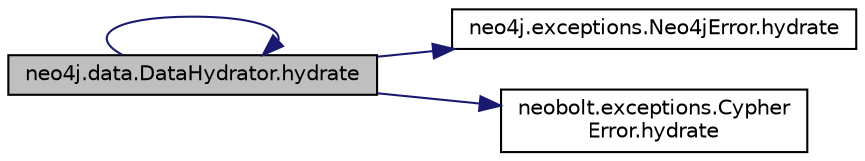 digraph "neo4j.data.DataHydrator.hydrate"
{
 // LATEX_PDF_SIZE
  edge [fontname="Helvetica",fontsize="10",labelfontname="Helvetica",labelfontsize="10"];
  node [fontname="Helvetica",fontsize="10",shape=record];
  rankdir="LR";
  Node1 [label="neo4j.data.DataHydrator.hydrate",height=0.2,width=0.4,color="black", fillcolor="grey75", style="filled", fontcolor="black",tooltip=" "];
  Node1 -> Node2 [color="midnightblue",fontsize="10",style="solid",fontname="Helvetica"];
  Node2 [label="neo4j.exceptions.Neo4jError.hydrate",height=0.2,width=0.4,color="black", fillcolor="white", style="filled",URL="$d0/dc5/classneo4j_1_1exceptions_1_1_neo4j_error.html#a2c54e683ab2ea04b2ef1500658d3f45c",tooltip=" "];
  Node1 -> Node3 [color="midnightblue",fontsize="10",style="solid",fontname="Helvetica"];
  Node3 [label="neobolt.exceptions.Cypher\lError.hydrate",height=0.2,width=0.4,color="black", fillcolor="white", style="filled",URL="$d9/d07/classneobolt_1_1exceptions_1_1_cypher_error.html#ae1d6074c9406bf6065232341441b6a9b",tooltip=" "];
  Node1 -> Node1 [color="midnightblue",fontsize="10",style="solid",fontname="Helvetica"];
}
